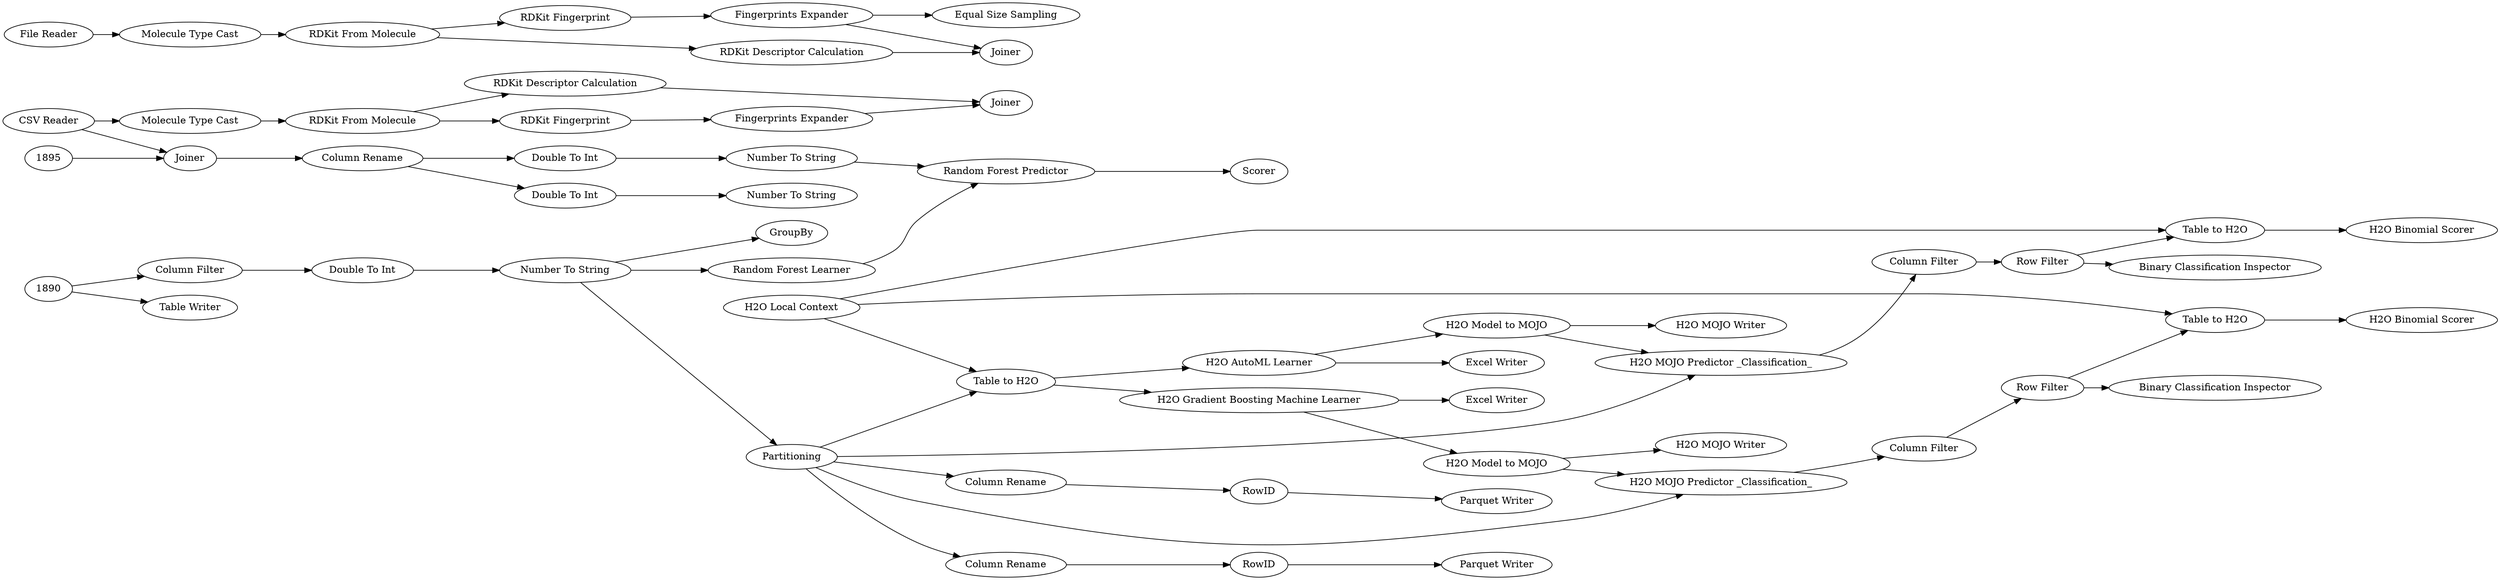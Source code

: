digraph {
	165 [label="CSV Reader"]
	648 [label="Excel Writer"]
	1 [label="File Reader"]
	2 [label="Molecule Type Cast"]
	3 [label="RDKit From Molecule"]
	128 [label="Equal Size Sampling"]
	155 [label="RDKit Fingerprint"]
	158 [label="RDKit Descriptor Calculation"]
	159 [label=Joiner]
	160 [label="Fingerprints Expander"]
	80 [label="Molecule Type Cast"]
	81 [label="RDKit From Molecule"]
	82 [label="RDKit Fingerprint"]
	162 [label="RDKit Descriptor Calculation"]
	163 [label=Joiner]
	164 [label="Fingerprints Expander"]
	165 [label="CSV Reader"]
	1898 [label=Joiner]
	1928 [label="Column Filter"]
	1934 [label="Random Forest Learner"]
	1935 [label="Number To String"]
	1936 [label="Double To Int"]
	1937 [label=GroupBy]
	1938 [label="Random Forest Predictor"]
	1939 [label="Double To Int"]
	1940 [label="Number To String"]
	1941 [label="Column Rename"]
	1942 [label="Double To Int"]
	1943 [label="Number To String"]
	1944 [label=Scorer]
	1945 [label="Table to H2O"]
	1946 [label="H2O Local Context"]
	1947 [label="H2O MOJO Predictor _Classification_"]
	1949 [label="H2O Gradient Boosting Machine Learner"]
	1950 [label="H2O Model to MOJO"]
	1951 [label="H2O Binomial Scorer"]
	1952 [label="Table to H2O"]
	1953 [label="Column Filter"]
	1955 [label="Row Filter"]
	1956 [label="Binary Classification Inspector"]
	1957 [label=Partitioning]
	1958 [label="H2O AutoML Learner"]
	1959 [label="Row Filter"]
	1960 [label="Column Filter"]
	1961 [label="Table to H2O"]
	1962 [label="H2O Binomial Scorer"]
	1963 [label="H2O MOJO Predictor _Classification_"]
	1964 [label="Binary Classification Inspector"]
	1965 [label="H2O Model to MOJO"]
	1966 [label="Table Writer"]
	1967 [label=RowID]
	1968 [label="Parquet Writer"]
	1969 [label="Column Rename"]
	1970 [label="Column Rename"]
	1971 [label="Parquet Writer"]
	1972 [label=RowID]
	1973 [label="Excel Writer"]
	1974 [label="H2O MOJO Writer"]
	1975 [label="H2O MOJO Writer"]
	1 -> 2
	2 -> 3
	3 -> 155
	3 -> 158
	155 -> 160
	158 -> 159
	160 -> 128
	160 -> 159
	80 -> 81
	81 -> 82
	81 -> 162
	82 -> 164
	162 -> 163
	164 -> 163
	165 -> 80
	165 -> 1898
	1890 -> 1966
	1890 -> 1928
	1895 -> 1898
	1898 -> 1941
	1928 -> 1936
	1934 -> 1938
	1935 -> 1934
	1935 -> 1937
	1935 -> 1957
	1936 -> 1935
	1938 -> 1944
	1939 -> 1940
	1941 -> 1942
	1941 -> 1939
	1942 -> 1943
	1943 -> 1938
	1945 -> 1949
	1945 -> 1958
	1946 -> 1945
	1946 -> 1961
	1946 -> 1952
	1947 -> 1953
	1949 -> 1950
	1949 -> 648
	1950 -> 1947
	1950 -> 1975
	1952 -> 1951
	1953 -> 1955
	1955 -> 1952
	1955 -> 1956
	1957 -> 1963
	1957 -> 1969
	1957 -> 1970
	1957 -> 1945
	1957 -> 1947
	1958 -> 1965
	1958 -> 1973
	1959 -> 1964
	1959 -> 1961
	1960 -> 1959
	1961 -> 1962
	1963 -> 1960
	1965 -> 1963
	1965 -> 1974
	1967 -> 1968
	1969 -> 1967
	1970 -> 1972
	1972 -> 1971
	rankdir=LR
}
